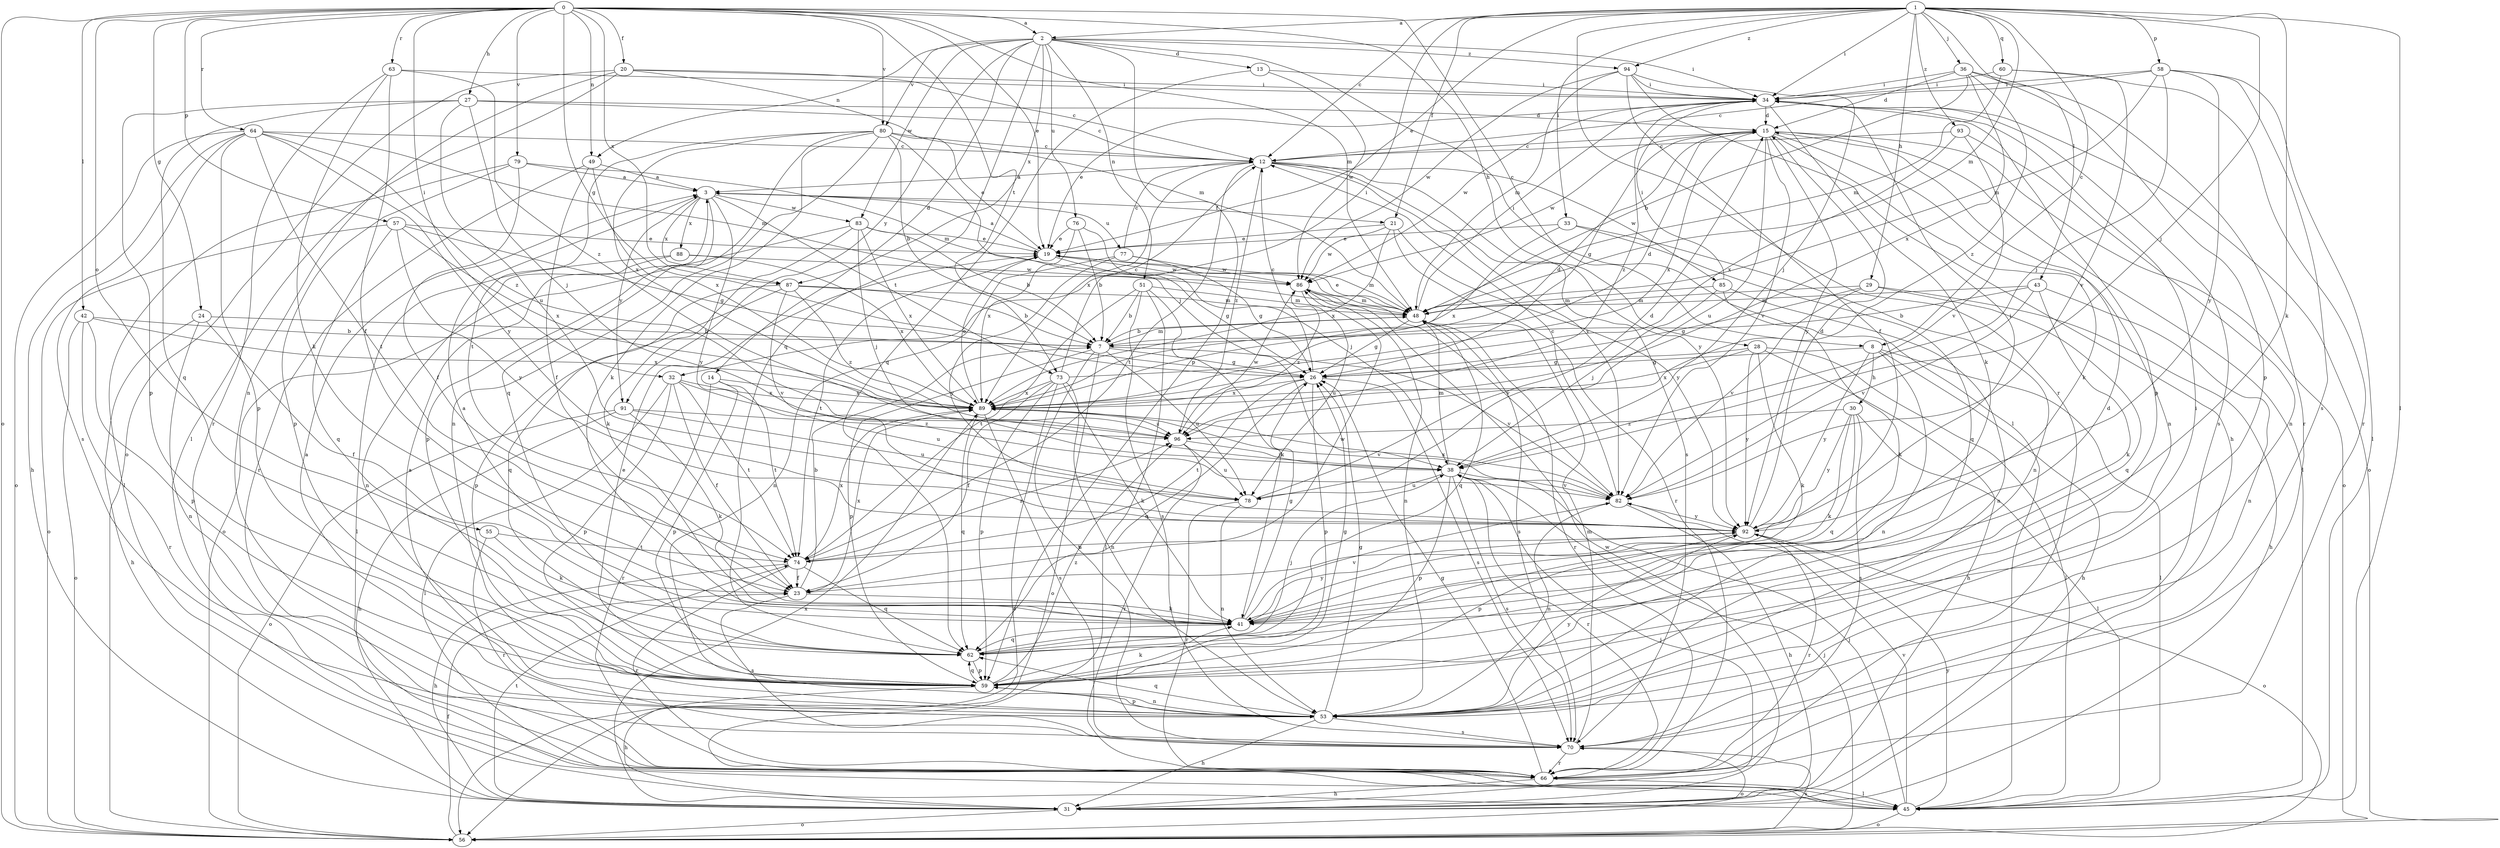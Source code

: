 strict digraph  {
0;
1;
2;
3;
7;
8;
12;
13;
14;
15;
19;
20;
21;
23;
24;
26;
27;
28;
29;
30;
31;
32;
33;
34;
36;
38;
41;
42;
43;
45;
48;
49;
51;
53;
55;
56;
57;
58;
59;
60;
62;
63;
64;
66;
70;
73;
74;
76;
77;
78;
79;
80;
82;
83;
85;
86;
87;
88;
89;
91;
92;
93;
94;
96;
0 -> 2  [label=a];
0 -> 8  [label=c];
0 -> 19  [label=e];
0 -> 20  [label=f];
0 -> 24  [label=g];
0 -> 26  [label=g];
0 -> 27  [label=h];
0 -> 28  [label=h];
0 -> 32  [label=i];
0 -> 42  [label=l];
0 -> 48  [label=m];
0 -> 49  [label=n];
0 -> 55  [label=o];
0 -> 56  [label=o];
0 -> 57  [label=p];
0 -> 63  [label=r];
0 -> 64  [label=r];
0 -> 73  [label=t];
0 -> 79  [label=v];
0 -> 80  [label=v];
0 -> 87  [label=x];
1 -> 2  [label=a];
1 -> 8  [label=c];
1 -> 12  [label=c];
1 -> 19  [label=e];
1 -> 21  [label=f];
1 -> 29  [label=h];
1 -> 32  [label=i];
1 -> 33  [label=i];
1 -> 34  [label=i];
1 -> 36  [label=j];
1 -> 38  [label=j];
1 -> 41  [label=k];
1 -> 43  [label=l];
1 -> 45  [label=l];
1 -> 48  [label=m];
1 -> 58  [label=p];
1 -> 60  [label=q];
1 -> 66  [label=r];
1 -> 93  [label=z];
1 -> 94  [label=z];
2 -> 13  [label=d];
2 -> 14  [label=d];
2 -> 34  [label=i];
2 -> 45  [label=l];
2 -> 49  [label=n];
2 -> 51  [label=n];
2 -> 59  [label=p];
2 -> 62  [label=q];
2 -> 76  [label=u];
2 -> 80  [label=v];
2 -> 83  [label=w];
2 -> 87  [label=x];
2 -> 91  [label=y];
2 -> 94  [label=z];
3 -> 21  [label=f];
3 -> 59  [label=p];
3 -> 73  [label=t];
3 -> 77  [label=u];
3 -> 83  [label=w];
3 -> 87  [label=x];
3 -> 88  [label=x];
3 -> 91  [label=y];
3 -> 92  [label=y];
7 -> 26  [label=g];
7 -> 48  [label=m];
7 -> 56  [label=o];
7 -> 59  [label=p];
7 -> 70  [label=s];
7 -> 78  [label=u];
7 -> 82  [label=v];
8 -> 26  [label=g];
8 -> 30  [label=h];
8 -> 31  [label=h];
8 -> 45  [label=l];
8 -> 53  [label=n];
8 -> 92  [label=y];
12 -> 3  [label=a];
12 -> 70  [label=s];
12 -> 74  [label=t];
12 -> 82  [label=v];
12 -> 85  [label=w];
12 -> 89  [label=x];
12 -> 92  [label=y];
12 -> 96  [label=z];
13 -> 34  [label=i];
13 -> 62  [label=q];
13 -> 86  [label=w];
14 -> 59  [label=p];
14 -> 66  [label=r];
14 -> 74  [label=t];
14 -> 89  [label=x];
15 -> 12  [label=c];
15 -> 26  [label=g];
15 -> 41  [label=k];
15 -> 45  [label=l];
15 -> 53  [label=n];
15 -> 56  [label=o];
15 -> 78  [label=u];
15 -> 82  [label=v];
15 -> 86  [label=w];
15 -> 89  [label=x];
15 -> 92  [label=y];
19 -> 3  [label=a];
19 -> 26  [label=g];
19 -> 48  [label=m];
19 -> 74  [label=t];
19 -> 86  [label=w];
20 -> 12  [label=c];
20 -> 34  [label=i];
20 -> 45  [label=l];
20 -> 48  [label=m];
20 -> 53  [label=n];
20 -> 56  [label=o];
21 -> 19  [label=e];
21 -> 66  [label=r];
21 -> 86  [label=w];
21 -> 89  [label=x];
21 -> 92  [label=y];
23 -> 7  [label=b];
23 -> 41  [label=k];
23 -> 70  [label=s];
23 -> 86  [label=w];
23 -> 89  [label=x];
24 -> 7  [label=b];
24 -> 23  [label=f];
24 -> 31  [label=h];
24 -> 53  [label=n];
26 -> 12  [label=c];
26 -> 59  [label=p];
26 -> 62  [label=q];
26 -> 70  [label=s];
26 -> 74  [label=t];
26 -> 89  [label=x];
27 -> 12  [label=c];
27 -> 15  [label=d];
27 -> 38  [label=j];
27 -> 59  [label=p];
27 -> 62  [label=q];
27 -> 78  [label=u];
28 -> 26  [label=g];
28 -> 31  [label=h];
28 -> 41  [label=k];
28 -> 45  [label=l];
28 -> 89  [label=x];
28 -> 92  [label=y];
29 -> 26  [label=g];
29 -> 31  [label=h];
29 -> 48  [label=m];
29 -> 62  [label=q];
29 -> 82  [label=v];
30 -> 41  [label=k];
30 -> 45  [label=l];
30 -> 62  [label=q];
30 -> 70  [label=s];
30 -> 92  [label=y];
30 -> 96  [label=z];
31 -> 38  [label=j];
31 -> 56  [label=o];
31 -> 74  [label=t];
31 -> 86  [label=w];
31 -> 89  [label=x];
32 -> 23  [label=f];
32 -> 45  [label=l];
32 -> 59  [label=p];
32 -> 74  [label=t];
32 -> 78  [label=u];
32 -> 89  [label=x];
33 -> 19  [label=e];
33 -> 53  [label=n];
33 -> 62  [label=q];
33 -> 89  [label=x];
34 -> 15  [label=d];
34 -> 19  [label=e];
34 -> 41  [label=k];
34 -> 56  [label=o];
34 -> 59  [label=p];
34 -> 70  [label=s];
34 -> 86  [label=w];
34 -> 96  [label=z];
36 -> 7  [label=b];
36 -> 15  [label=d];
36 -> 34  [label=i];
36 -> 59  [label=p];
36 -> 66  [label=r];
36 -> 89  [label=x];
36 -> 96  [label=z];
38 -> 48  [label=m];
38 -> 59  [label=p];
38 -> 66  [label=r];
38 -> 70  [label=s];
38 -> 78  [label=u];
38 -> 82  [label=v];
41 -> 3  [label=a];
41 -> 26  [label=g];
41 -> 62  [label=q];
41 -> 82  [label=v];
41 -> 92  [label=y];
42 -> 7  [label=b];
42 -> 56  [label=o];
42 -> 59  [label=p];
42 -> 66  [label=r];
42 -> 89  [label=x];
43 -> 7  [label=b];
43 -> 41  [label=k];
43 -> 48  [label=m];
43 -> 53  [label=n];
43 -> 82  [label=v];
45 -> 38  [label=j];
45 -> 56  [label=o];
45 -> 82  [label=v];
45 -> 92  [label=y];
48 -> 7  [label=b];
48 -> 19  [label=e];
48 -> 26  [label=g];
48 -> 34  [label=i];
48 -> 62  [label=q];
48 -> 66  [label=r];
48 -> 70  [label=s];
49 -> 3  [label=a];
49 -> 23  [label=f];
49 -> 66  [label=r];
49 -> 89  [label=x];
51 -> 7  [label=b];
51 -> 41  [label=k];
51 -> 45  [label=l];
51 -> 48  [label=m];
51 -> 70  [label=s];
51 -> 74  [label=t];
53 -> 3  [label=a];
53 -> 26  [label=g];
53 -> 31  [label=h];
53 -> 34  [label=i];
53 -> 59  [label=p];
53 -> 62  [label=q];
53 -> 70  [label=s];
53 -> 92  [label=y];
55 -> 41  [label=k];
55 -> 66  [label=r];
55 -> 74  [label=t];
56 -> 23  [label=f];
56 -> 38  [label=j];
56 -> 70  [label=s];
57 -> 19  [label=e];
57 -> 26  [label=g];
57 -> 56  [label=o];
57 -> 62  [label=q];
57 -> 89  [label=x];
57 -> 92  [label=y];
58 -> 12  [label=c];
58 -> 34  [label=i];
58 -> 38  [label=j];
58 -> 45  [label=l];
58 -> 48  [label=m];
58 -> 70  [label=s];
58 -> 92  [label=y];
59 -> 15  [label=d];
59 -> 19  [label=e];
59 -> 26  [label=g];
59 -> 31  [label=h];
59 -> 41  [label=k];
59 -> 53  [label=n];
59 -> 62  [label=q];
59 -> 96  [label=z];
60 -> 34  [label=i];
60 -> 48  [label=m];
60 -> 66  [label=r];
60 -> 82  [label=v];
62 -> 38  [label=j];
62 -> 59  [label=p];
63 -> 23  [label=f];
63 -> 34  [label=i];
63 -> 41  [label=k];
63 -> 66  [label=r];
63 -> 96  [label=z];
64 -> 12  [label=c];
64 -> 31  [label=h];
64 -> 48  [label=m];
64 -> 56  [label=o];
64 -> 59  [label=p];
64 -> 70  [label=s];
64 -> 74  [label=t];
64 -> 92  [label=y];
64 -> 96  [label=z];
66 -> 26  [label=g];
66 -> 31  [label=h];
66 -> 45  [label=l];
70 -> 3  [label=a];
70 -> 48  [label=m];
70 -> 56  [label=o];
70 -> 66  [label=r];
73 -> 12  [label=c];
73 -> 15  [label=d];
73 -> 23  [label=f];
73 -> 41  [label=k];
73 -> 53  [label=n];
73 -> 56  [label=o];
73 -> 59  [label=p];
73 -> 89  [label=x];
74 -> 23  [label=f];
74 -> 31  [label=h];
74 -> 62  [label=q];
74 -> 66  [label=r];
74 -> 89  [label=x];
74 -> 96  [label=z];
76 -> 7  [label=b];
76 -> 19  [label=e];
76 -> 38  [label=j];
76 -> 89  [label=x];
77 -> 12  [label=c];
77 -> 26  [label=g];
77 -> 53  [label=n];
77 -> 86  [label=w];
77 -> 92  [label=y];
78 -> 15  [label=d];
78 -> 53  [label=n];
78 -> 66  [label=r];
79 -> 3  [label=a];
79 -> 23  [label=f];
79 -> 45  [label=l];
79 -> 48  [label=m];
79 -> 59  [label=p];
80 -> 7  [label=b];
80 -> 12  [label=c];
80 -> 19  [label=e];
80 -> 38  [label=j];
80 -> 41  [label=k];
80 -> 53  [label=n];
80 -> 62  [label=q];
80 -> 74  [label=t];
80 -> 89  [label=x];
82 -> 12  [label=c];
82 -> 31  [label=h];
82 -> 53  [label=n];
82 -> 89  [label=x];
82 -> 92  [label=y];
83 -> 7  [label=b];
83 -> 19  [label=e];
83 -> 38  [label=j];
83 -> 41  [label=k];
83 -> 56  [label=o];
83 -> 89  [label=x];
85 -> 34  [label=i];
85 -> 38  [label=j];
85 -> 41  [label=k];
85 -> 48  [label=m];
85 -> 53  [label=n];
86 -> 48  [label=m];
86 -> 53  [label=n];
86 -> 78  [label=u];
86 -> 82  [label=v];
86 -> 96  [label=z];
87 -> 7  [label=b];
87 -> 48  [label=m];
87 -> 59  [label=p];
87 -> 62  [label=q];
87 -> 82  [label=v];
87 -> 96  [label=z];
88 -> 45  [label=l];
88 -> 53  [label=n];
88 -> 86  [label=w];
88 -> 89  [label=x];
89 -> 15  [label=d];
89 -> 19  [label=e];
89 -> 62  [label=q];
89 -> 70  [label=s];
89 -> 82  [label=v];
89 -> 96  [label=z];
91 -> 31  [label=h];
91 -> 41  [label=k];
91 -> 56  [label=o];
91 -> 78  [label=u];
91 -> 96  [label=z];
92 -> 15  [label=d];
92 -> 34  [label=i];
92 -> 56  [label=o];
92 -> 59  [label=p];
92 -> 66  [label=r];
92 -> 74  [label=t];
93 -> 12  [label=c];
93 -> 53  [label=n];
93 -> 82  [label=v];
93 -> 89  [label=x];
94 -> 23  [label=f];
94 -> 31  [label=h];
94 -> 34  [label=i];
94 -> 38  [label=j];
94 -> 48  [label=m];
94 -> 86  [label=w];
96 -> 38  [label=j];
96 -> 66  [label=r];
96 -> 78  [label=u];
96 -> 86  [label=w];
}
